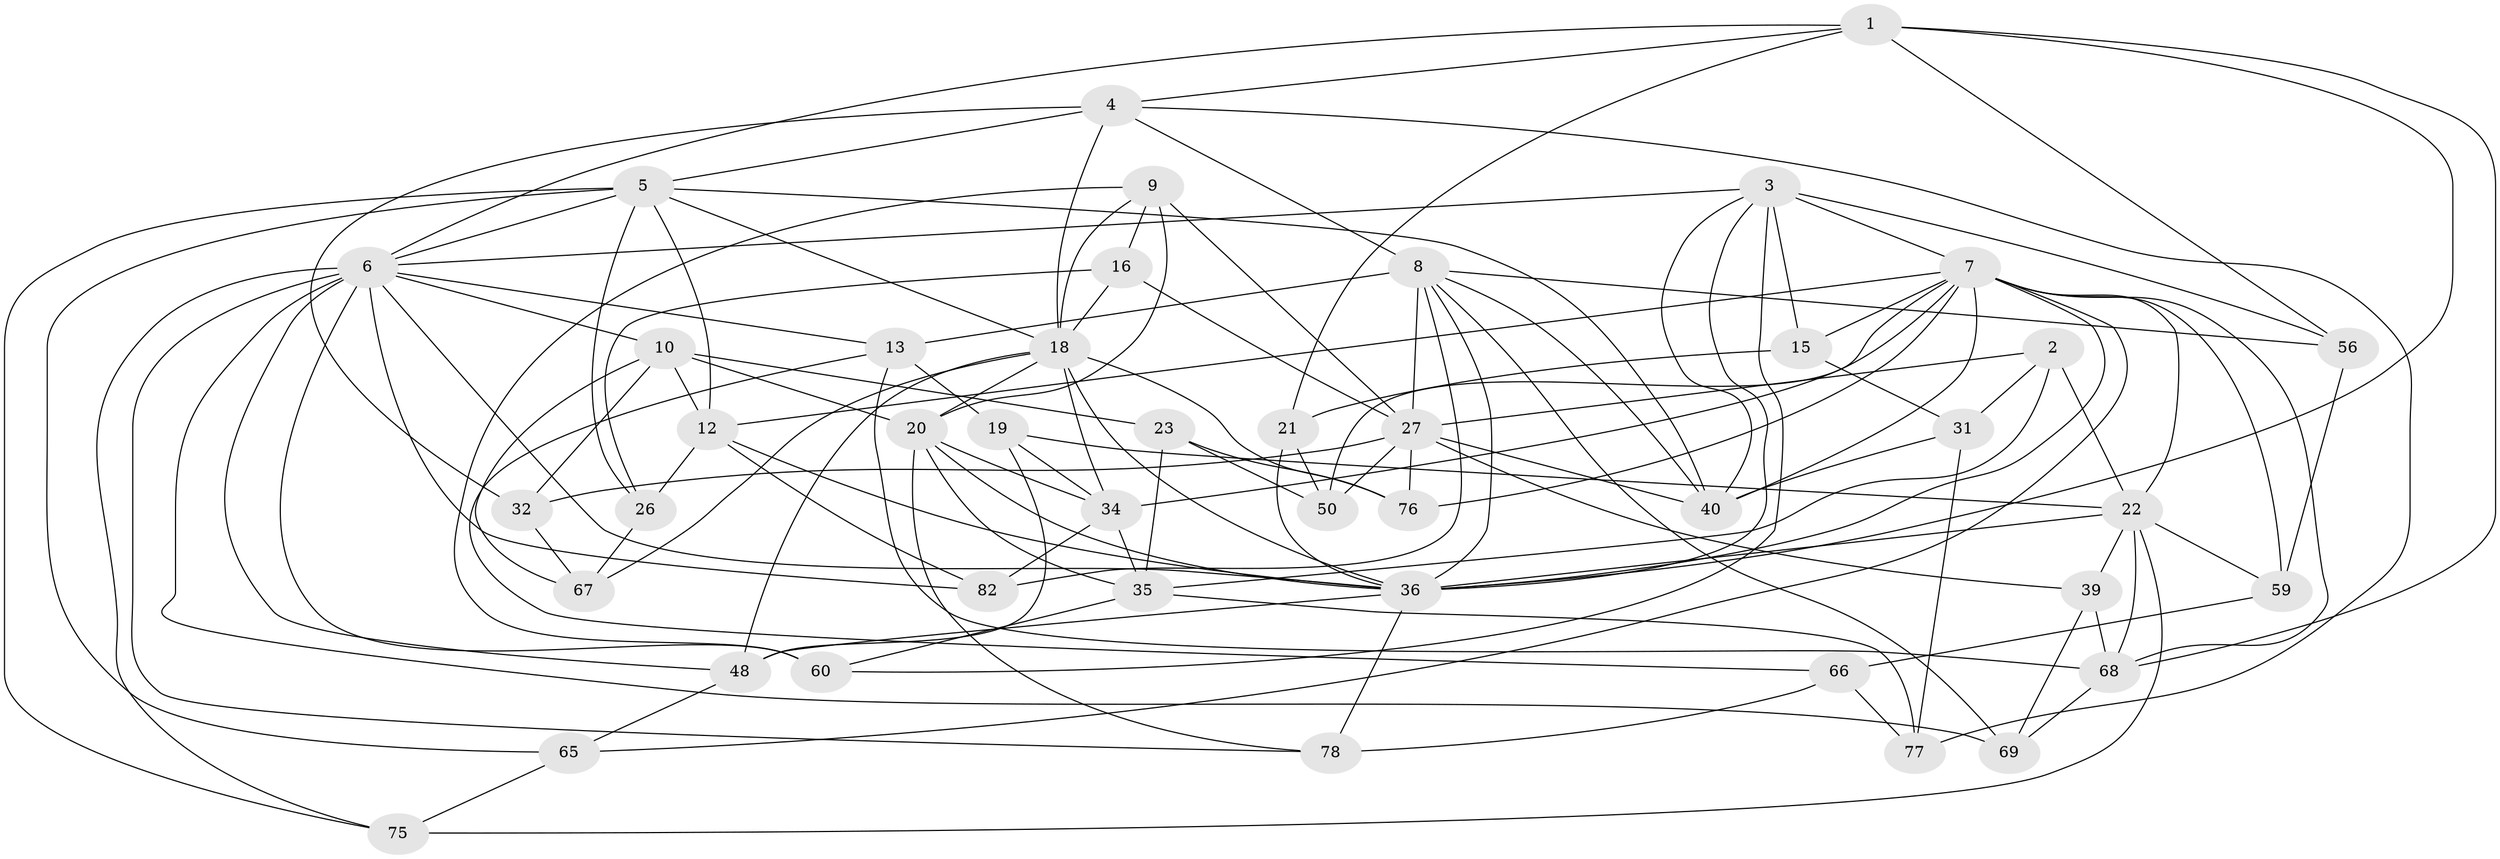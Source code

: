 // original degree distribution, {4: 1.0}
// Generated by graph-tools (version 1.1) at 2025/16/03/09/25 04:16:31]
// undirected, 44 vertices, 124 edges
graph export_dot {
graph [start="1"]
  node [color=gray90,style=filled];
  1 [super="+61"];
  2;
  3 [super="+72+11"];
  4 [super="+46"];
  5 [super="+17"];
  6 [super="+37+53+79"];
  7 [super="+62+70+24"];
  8 [super="+14+45"];
  9 [super="+52"];
  10 [super="+28"];
  12 [super="+74"];
  13 [super="+25"];
  15 [super="+87"];
  16 [super="+64"];
  18 [super="+58+41+43"];
  19;
  20 [super="+54+29"];
  21;
  22 [super="+84+71"];
  23;
  26;
  27 [super="+30+42"];
  31;
  32;
  34 [super="+38"];
  35 [super="+55"];
  36 [super="+73+57+47"];
  39;
  40 [super="+49"];
  48 [super="+89"];
  50;
  56;
  59;
  60;
  65;
  66;
  67;
  68 [super="+86"];
  69;
  75;
  76;
  77;
  78;
  82;
  1 -- 21;
  1 -- 68;
  1 -- 56;
  1 -- 4;
  1 -- 6;
  1 -- 36;
  2 -- 31;
  2 -- 35;
  2 -- 22;
  2 -- 27;
  3 -- 56;
  3 -- 40;
  3 -- 60;
  3 -- 15 [weight=2];
  3 -- 7;
  3 -- 36;
  3 -- 6;
  4 -- 32;
  4 -- 77;
  4 -- 5;
  4 -- 8;
  4 -- 18;
  5 -- 26;
  5 -- 18;
  5 -- 40;
  5 -- 65;
  5 -- 75;
  5 -- 12;
  5 -- 6;
  6 -- 60;
  6 -- 78;
  6 -- 69;
  6 -- 13;
  6 -- 48;
  6 -- 36;
  6 -- 82;
  6 -- 10;
  6 -- 75;
  7 -- 76;
  7 -- 15 [weight=2];
  7 -- 40;
  7 -- 34;
  7 -- 65;
  7 -- 68;
  7 -- 50;
  7 -- 59;
  7 -- 36 [weight=2];
  7 -- 12;
  7 -- 22;
  8 -- 69;
  8 -- 27 [weight=2];
  8 -- 82;
  8 -- 36;
  8 -- 56;
  8 -- 13 [weight=2];
  8 -- 40;
  9 -- 60;
  9 -- 27;
  9 -- 20 [weight=2];
  9 -- 18;
  9 -- 16;
  10 -- 20;
  10 -- 67;
  10 -- 32;
  10 -- 12;
  10 -- 23;
  12 -- 36;
  12 -- 26;
  12 -- 82;
  13 -- 19;
  13 -- 66;
  13 -- 68;
  15 -- 21;
  15 -- 31;
  16 -- 26;
  16 -- 27 [weight=3];
  16 -- 18;
  18 -- 20;
  18 -- 76;
  18 -- 48;
  18 -- 34;
  18 -- 36;
  18 -- 67;
  19 -- 34;
  19 -- 48;
  19 -- 22;
  20 -- 35;
  20 -- 78;
  20 -- 34;
  20 -- 36;
  21 -- 50;
  21 -- 36;
  22 -- 39;
  22 -- 75;
  22 -- 59;
  22 -- 68;
  22 -- 36;
  23 -- 76;
  23 -- 50;
  23 -- 35;
  26 -- 67;
  27 -- 32;
  27 -- 39;
  27 -- 76;
  27 -- 40;
  27 -- 50;
  31 -- 77;
  31 -- 40;
  32 -- 67;
  34 -- 82;
  34 -- 35;
  35 -- 77;
  35 -- 60;
  36 -- 48 [weight=2];
  36 -- 78;
  39 -- 69;
  39 -- 68;
  48 -- 65;
  56 -- 59;
  59 -- 66;
  65 -- 75;
  66 -- 77;
  66 -- 78;
  68 -- 69;
}
